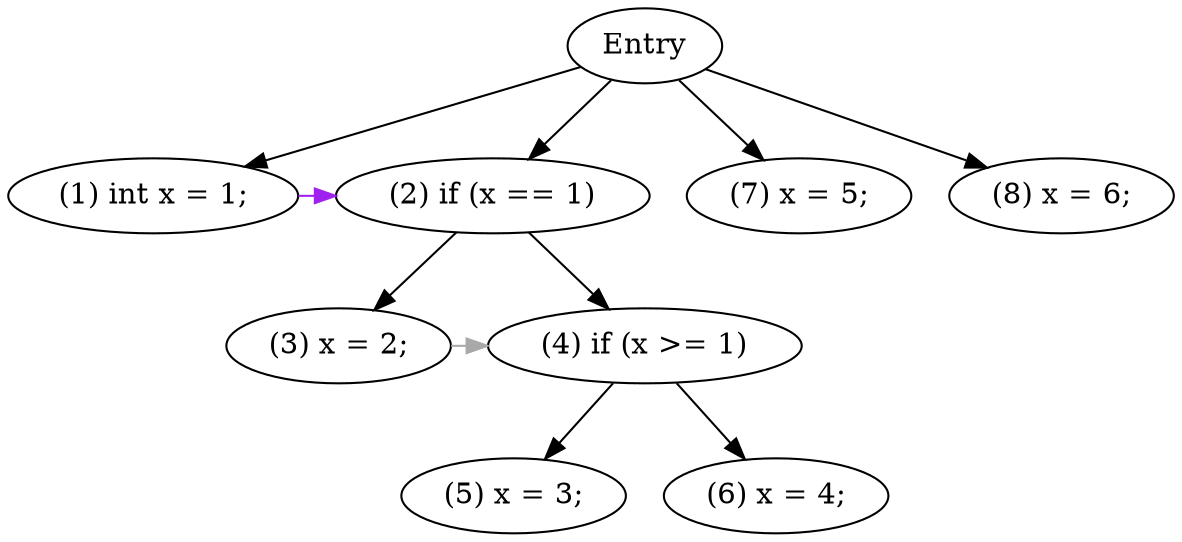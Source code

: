 digraph G {
splines = true;{ rank = same {"(1) int x = 1;","(2) if (x == 1)","(7) x = 5;","(8) x = 6;"}}{ rank = same {"(3) x = 2;","(4) if (x >= 1)"}}{ rank = same {"(5) x = 3;","(6) x = 4;"}}Entry->"(1) int x = 1;";Entry->"(2) if (x == 1)";"(2) if (x == 1)"->"(3) x = 2;";"(2) if (x == 1)"->"(4) if (x >= 1)";"(4) if (x >= 1)"->"(5) x = 3;";"(4) if (x >= 1)"->"(6) x = 4;";Entry->"(7) x = 5;";Entry->"(8) x = 6;";"(1) int x = 1;"->"(2) if (x == 1)"[color= Purple, constraint = false];"(3) x = 2;"->"(4) if (x >= 1)"[color= DarkGray, constraint = false];}

